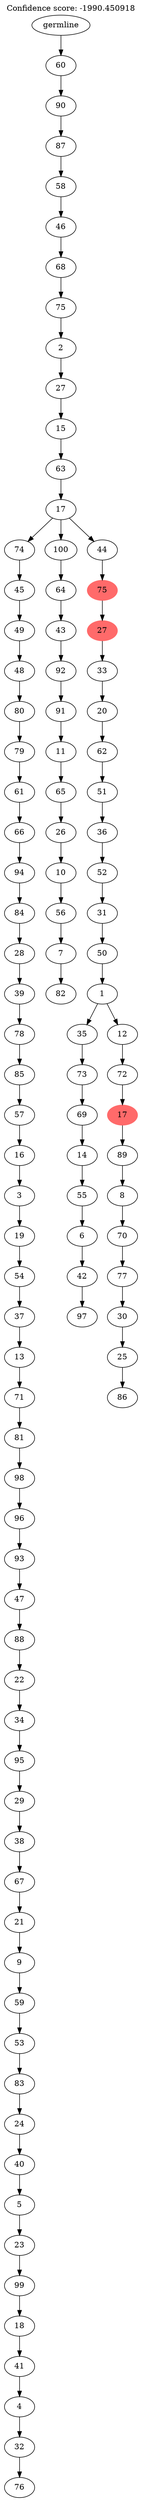 digraph g {
	"102" -> "103";
	"103" [label="76"];
	"101" -> "102";
	"102" [label="32"];
	"100" -> "101";
	"101" [label="4"];
	"99" -> "100";
	"100" [label="41"];
	"98" -> "99";
	"99" [label="18"];
	"97" -> "98";
	"98" [label="99"];
	"96" -> "97";
	"97" [label="23"];
	"95" -> "96";
	"96" [label="5"];
	"94" -> "95";
	"95" [label="40"];
	"93" -> "94";
	"94" [label="24"];
	"92" -> "93";
	"93" [label="83"];
	"91" -> "92";
	"92" [label="53"];
	"90" -> "91";
	"91" [label="59"];
	"89" -> "90";
	"90" [label="9"];
	"88" -> "89";
	"89" [label="21"];
	"87" -> "88";
	"88" [label="67"];
	"86" -> "87";
	"87" [label="38"];
	"85" -> "86";
	"86" [label="29"];
	"84" -> "85";
	"85" [label="95"];
	"83" -> "84";
	"84" [label="34"];
	"82" -> "83";
	"83" [label="22"];
	"81" -> "82";
	"82" [label="88"];
	"80" -> "81";
	"81" [label="47"];
	"79" -> "80";
	"80" [label="93"];
	"78" -> "79";
	"79" [label="96"];
	"77" -> "78";
	"78" [label="98"];
	"76" -> "77";
	"77" [label="81"];
	"75" -> "76";
	"76" [label="71"];
	"74" -> "75";
	"75" [label="13"];
	"73" -> "74";
	"74" [label="37"];
	"72" -> "73";
	"73" [label="54"];
	"71" -> "72";
	"72" [label="19"];
	"70" -> "71";
	"71" [label="3"];
	"69" -> "70";
	"70" [label="16"];
	"68" -> "69";
	"69" [label="57"];
	"67" -> "68";
	"68" [label="85"];
	"66" -> "67";
	"67" [label="78"];
	"65" -> "66";
	"66" [label="39"];
	"64" -> "65";
	"65" [label="28"];
	"63" -> "64";
	"64" [label="84"];
	"62" -> "63";
	"63" [label="94"];
	"61" -> "62";
	"62" [label="66"];
	"60" -> "61";
	"61" [label="61"];
	"59" -> "60";
	"60" [label="79"];
	"58" -> "59";
	"59" [label="80"];
	"57" -> "58";
	"58" [label="48"];
	"56" -> "57";
	"57" [label="49"];
	"55" -> "56";
	"56" [label="45"];
	"53" -> "54";
	"54" [label="82"];
	"52" -> "53";
	"53" [label="7"];
	"51" -> "52";
	"52" [label="56"];
	"50" -> "51";
	"51" [label="10"];
	"49" -> "50";
	"50" [label="26"];
	"48" -> "49";
	"49" [label="65"];
	"47" -> "48";
	"48" [label="11"];
	"46" -> "47";
	"47" [label="91"];
	"45" -> "46";
	"46" [label="92"];
	"44" -> "45";
	"45" [label="43"];
	"43" -> "44";
	"44" [label="64"];
	"41" -> "42";
	"42" [label="97"];
	"40" -> "41";
	"41" [label="42"];
	"39" -> "40";
	"40" [label="6"];
	"38" -> "39";
	"39" [label="55"];
	"37" -> "38";
	"38" [label="14"];
	"36" -> "37";
	"37" [label="69"];
	"35" -> "36";
	"36" [label="73"];
	"33" -> "34";
	"34" [label="86"];
	"32" -> "33";
	"33" [label="25"];
	"31" -> "32";
	"32" [label="30"];
	"30" -> "31";
	"31" [label="77"];
	"29" -> "30";
	"30" [label="70"];
	"28" -> "29";
	"29" [label="8"];
	"27" -> "28";
	"28" [label="89"];
	"26" -> "27";
	"27" [color=indianred1, style=filled, label="17"];
	"25" -> "26";
	"26" [label="72"];
	"24" -> "25";
	"25" [label="12"];
	"24" -> "35";
	"35" [label="35"];
	"23" -> "24";
	"24" [label="1"];
	"22" -> "23";
	"23" [label="50"];
	"21" -> "22";
	"22" [label="31"];
	"20" -> "21";
	"21" [label="52"];
	"19" -> "20";
	"20" [label="36"];
	"18" -> "19";
	"19" [label="51"];
	"17" -> "18";
	"18" [label="62"];
	"16" -> "17";
	"17" [label="20"];
	"15" -> "16";
	"16" [label="33"];
	"14" -> "15";
	"15" [color=indianred1, style=filled, label="27"];
	"13" -> "14";
	"14" [color=indianred1, style=filled, label="75"];
	"12" -> "13";
	"13" [label="44"];
	"12" -> "43";
	"43" [label="100"];
	"12" -> "55";
	"55" [label="74"];
	"11" -> "12";
	"12" [label="17"];
	"10" -> "11";
	"11" [label="63"];
	"9" -> "10";
	"10" [label="15"];
	"8" -> "9";
	"9" [label="27"];
	"7" -> "8";
	"8" [label="2"];
	"6" -> "7";
	"7" [label="75"];
	"5" -> "6";
	"6" [label="68"];
	"4" -> "5";
	"5" [label="46"];
	"3" -> "4";
	"4" [label="58"];
	"2" -> "3";
	"3" [label="87"];
	"1" -> "2";
	"2" [label="90"];
	"0" -> "1";
	"1" [label="60"];
	"0" [label="germline"];
	labelloc="t";
	label="Confidence score: -1990.450918";
}
